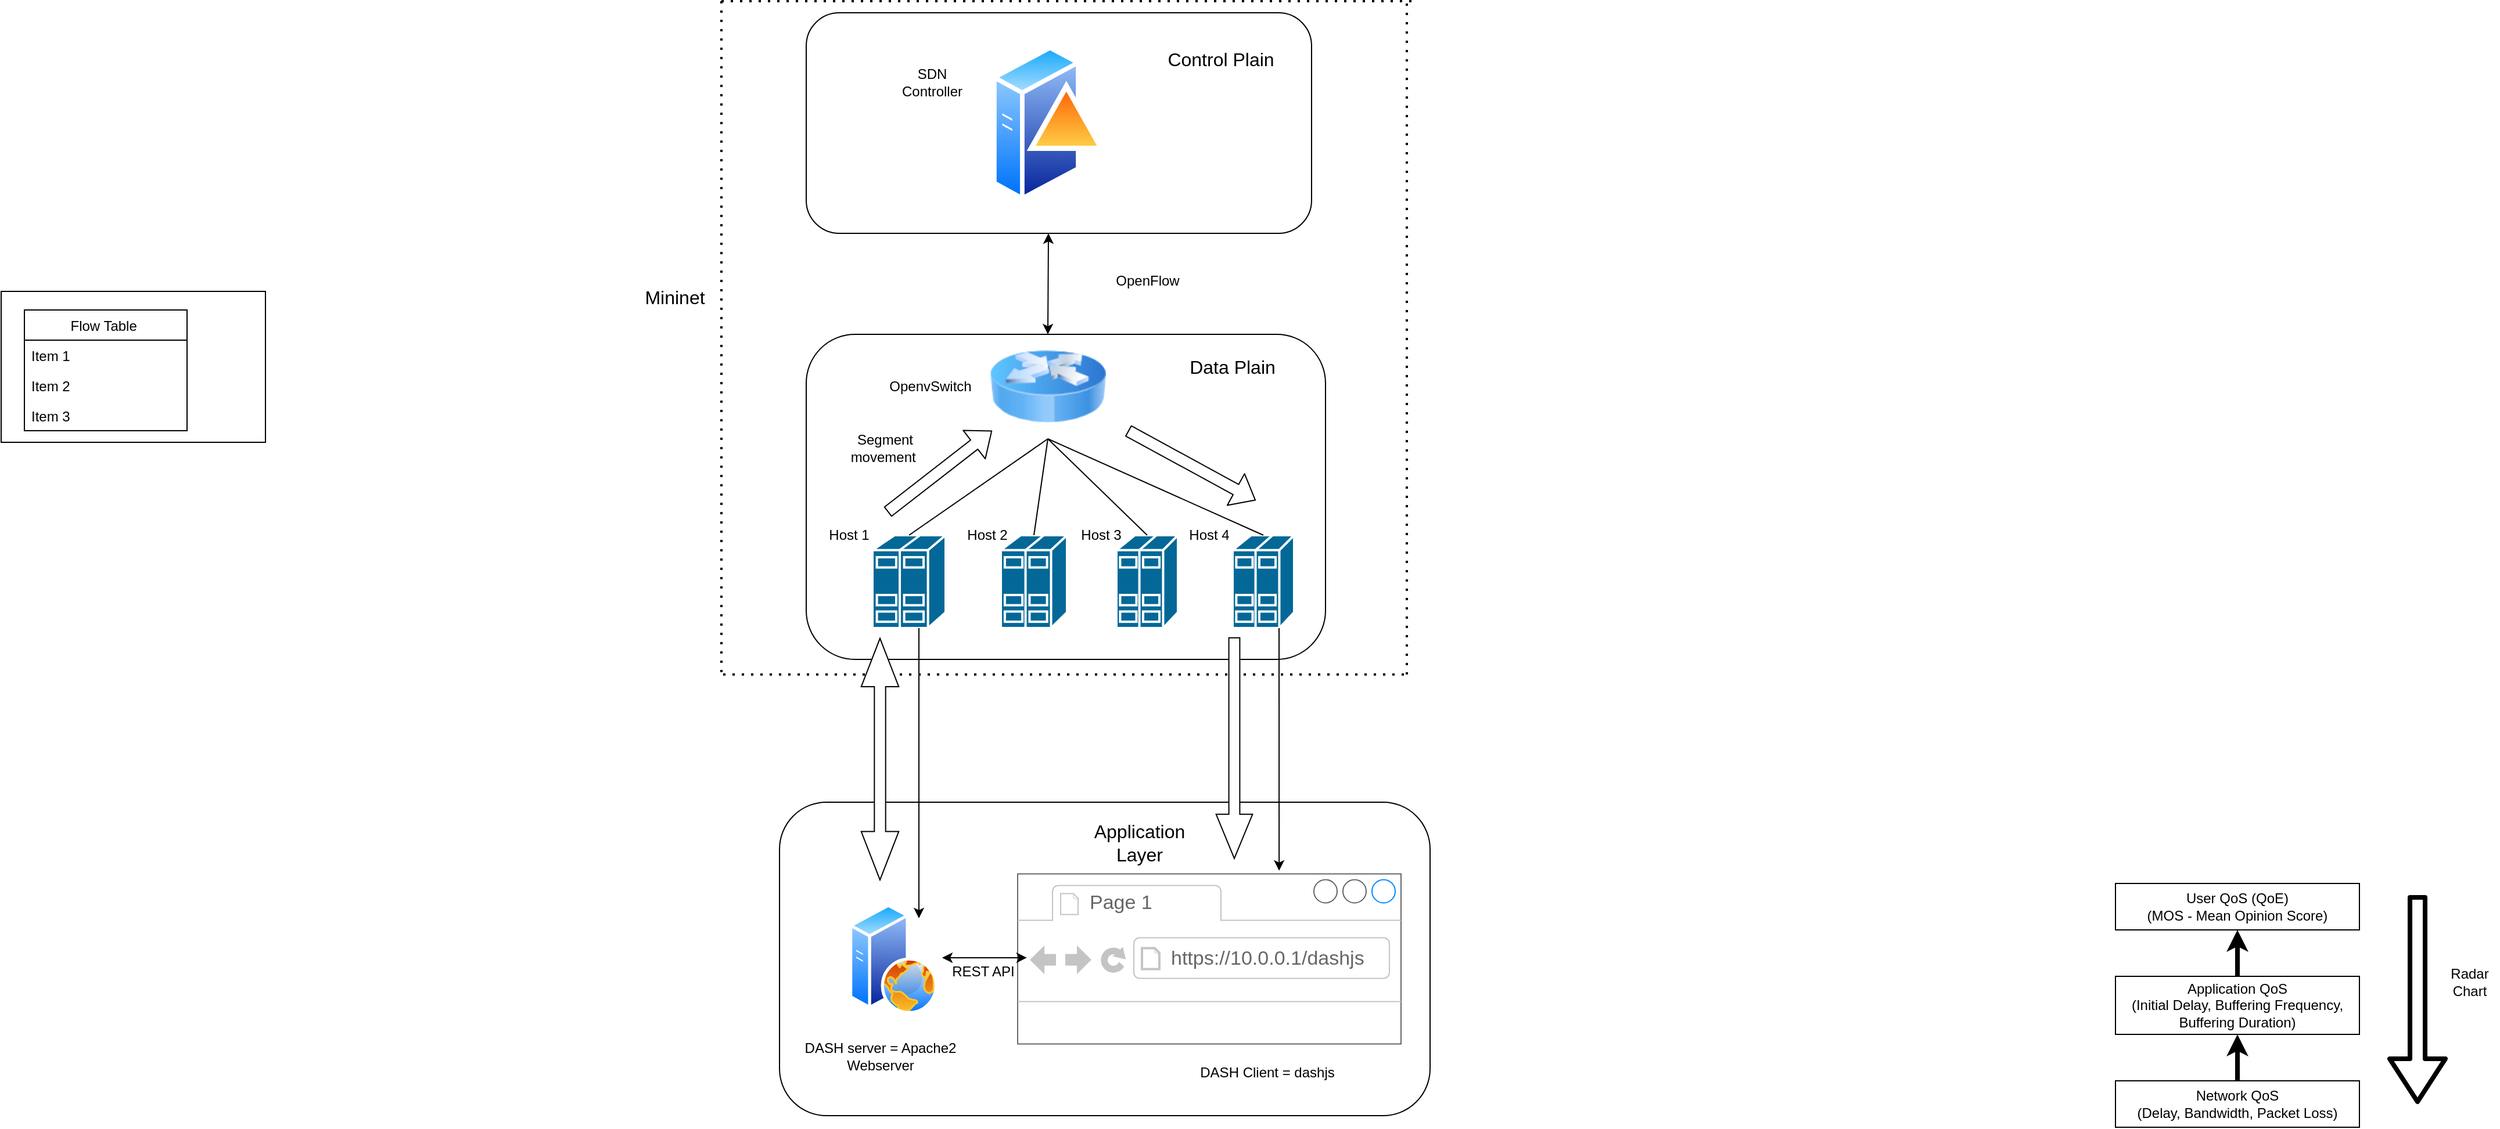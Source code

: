 <mxfile version="14.6.13" type="github">
  <diagram id="J62VowWL7jAZoyvOlwZC" name="Page-1">
    <mxGraphModel dx="2272" dy="794" grid="1" gridSize="10" guides="1" tooltips="1" connect="1" arrows="1" fold="1" page="1" pageScale="1" pageWidth="850" pageHeight="1100" math="0" shadow="0">
      <root>
        <mxCell id="0" />
        <mxCell id="1" parent="0" />
        <mxCell id="Rc9hNawXG7srM5Kod6fI-3" value="" style="rounded=1;whiteSpace=wrap;html=1;movable=1;resizable=1;rotatable=1;deletable=1;editable=1;connectable=1;" vertex="1" parent="1">
          <mxGeometry x="-30" y="710" width="560" height="270" as="geometry" />
        </mxCell>
        <mxCell id="_3_Tq_P-B7PArioMOfRt-22" value="" style="rounded=1;whiteSpace=wrap;html=1;" parent="1" vertex="1">
          <mxGeometry x="-7" y="30" width="435" height="190" as="geometry" />
        </mxCell>
        <mxCell id="_3_Tq_P-B7PArioMOfRt-19" value="" style="rounded=1;whiteSpace=wrap;html=1;" parent="1" vertex="1">
          <mxGeometry x="-7" y="307" width="447" height="280" as="geometry" />
        </mxCell>
        <mxCell id="_3_Tq_P-B7PArioMOfRt-18" value="" style="whiteSpace=wrap;html=1;aspect=fixed;" parent="1" vertex="1">
          <mxGeometry x="-700" y="270" width="227.5" height="130" as="geometry" />
        </mxCell>
        <mxCell id="_3_Tq_P-B7PArioMOfRt-2" value="" style="image;html=1;image=img/lib/clip_art/networking/Router_Icon_128x128.png" parent="1" vertex="1">
          <mxGeometry x="151" y="307" width="100" height="90" as="geometry" />
        </mxCell>
        <mxCell id="_3_Tq_P-B7PArioMOfRt-3" value="" style="aspect=fixed;perimeter=ellipsePerimeter;html=1;align=center;shadow=0;dashed=0;spacingTop=3;image;image=img/lib/active_directory/domain_controller.svg;" parent="1" vertex="1">
          <mxGeometry x="153" y="55" width="98" height="140" as="geometry" />
        </mxCell>
        <mxCell id="_3_Tq_P-B7PArioMOfRt-5" value="" style="shape=mxgraph.cisco.servers.standard_host;html=1;pointerEvents=1;dashed=0;fillColor=#036897;strokeColor=#ffffff;strokeWidth=2;verticalLabelPosition=bottom;verticalAlign=top;align=center;outlineConnect=0;" parent="1" vertex="1">
          <mxGeometry x="50" y="480" width="63" height="80" as="geometry" />
        </mxCell>
        <mxCell id="_3_Tq_P-B7PArioMOfRt-6" value="" style="shape=mxgraph.cisco.servers.standard_host;html=1;pointerEvents=1;dashed=0;fillColor=#036897;strokeColor=#ffffff;strokeWidth=2;verticalLabelPosition=bottom;verticalAlign=top;align=center;outlineConnect=0;" parent="1" vertex="1">
          <mxGeometry x="160.5" y="480" width="57" height="80" as="geometry" />
        </mxCell>
        <mxCell id="_3_Tq_P-B7PArioMOfRt-7" value="" style="shape=mxgraph.cisco.servers.standard_host;html=1;pointerEvents=1;dashed=0;fillColor=#036897;strokeColor=#ffffff;strokeWidth=2;verticalLabelPosition=bottom;verticalAlign=top;align=center;outlineConnect=0;" parent="1" vertex="1">
          <mxGeometry x="260" y="480" width="53" height="80" as="geometry" />
        </mxCell>
        <mxCell id="_3_Tq_P-B7PArioMOfRt-8" value="" style="shape=mxgraph.cisco.servers.standard_host;html=1;pointerEvents=1;dashed=0;fillColor=#036897;strokeColor=#ffffff;strokeWidth=2;verticalLabelPosition=bottom;verticalAlign=top;align=center;outlineConnect=0;" parent="1" vertex="1">
          <mxGeometry x="360" y="480" width="53" height="80" as="geometry" />
        </mxCell>
        <mxCell id="_3_Tq_P-B7PArioMOfRt-10" value="" style="endArrow=none;html=1;exitX=0.5;exitY=0;exitDx=0;exitDy=0;exitPerimeter=0;entryX=0.5;entryY=1;entryDx=0;entryDy=0;" parent="1" source="_3_Tq_P-B7PArioMOfRt-5" target="_3_Tq_P-B7PArioMOfRt-2" edge="1">
          <mxGeometry width="50" height="50" relative="1" as="geometry">
            <mxPoint x="209.5" y="510" as="sourcePoint" />
            <mxPoint x="209.5" y="400" as="targetPoint" />
          </mxGeometry>
        </mxCell>
        <mxCell id="_3_Tq_P-B7PArioMOfRt-11" value="" style="endArrow=none;html=1;exitX=0.5;exitY=0;exitDx=0;exitDy=0;exitPerimeter=0;entryX=0.5;entryY=1;entryDx=0;entryDy=0;" parent="1" source="_3_Tq_P-B7PArioMOfRt-6" target="_3_Tq_P-B7PArioMOfRt-2" edge="1">
          <mxGeometry width="50" height="50" relative="1" as="geometry">
            <mxPoint x="121.5" y="490" as="sourcePoint" />
            <mxPoint x="220" y="410" as="targetPoint" />
          </mxGeometry>
        </mxCell>
        <mxCell id="_3_Tq_P-B7PArioMOfRt-12" value="" style="endArrow=none;html=1;exitX=0.5;exitY=0;exitDx=0;exitDy=0;exitPerimeter=0;entryX=0.5;entryY=1;entryDx=0;entryDy=0;" parent="1" source="_3_Tq_P-B7PArioMOfRt-7" target="_3_Tq_P-B7PArioMOfRt-2" edge="1">
          <mxGeometry width="50" height="50" relative="1" as="geometry">
            <mxPoint x="131.5" y="500" as="sourcePoint" />
            <mxPoint x="230" y="420" as="targetPoint" />
          </mxGeometry>
        </mxCell>
        <mxCell id="_3_Tq_P-B7PArioMOfRt-13" value="" style="endArrow=none;html=1;exitX=0.5;exitY=0;exitDx=0;exitDy=0;exitPerimeter=0;entryX=0.5;entryY=1;entryDx=0;entryDy=0;" parent="1" source="_3_Tq_P-B7PArioMOfRt-8" target="_3_Tq_P-B7PArioMOfRt-2" edge="1">
          <mxGeometry width="50" height="50" relative="1" as="geometry">
            <mxPoint x="271.5" y="490" as="sourcePoint" />
            <mxPoint x="220" y="410" as="targetPoint" />
          </mxGeometry>
        </mxCell>
        <mxCell id="_3_Tq_P-B7PArioMOfRt-14" value="Flow Table " style="swimlane;fontStyle=0;childLayout=stackLayout;horizontal=1;startSize=26;horizontalStack=0;resizeParent=1;resizeParentMax=0;resizeLast=0;collapsible=1;marginBottom=0;" parent="1" vertex="1">
          <mxGeometry x="-680" y="286" width="140" height="104" as="geometry" />
        </mxCell>
        <mxCell id="_3_Tq_P-B7PArioMOfRt-15" value="Item 1" style="text;strokeColor=none;fillColor=none;align=left;verticalAlign=top;spacingLeft=4;spacingRight=4;overflow=hidden;rotatable=0;points=[[0,0.5],[1,0.5]];portConstraint=eastwest;" parent="_3_Tq_P-B7PArioMOfRt-14" vertex="1">
          <mxGeometry y="26" width="140" height="26" as="geometry" />
        </mxCell>
        <mxCell id="_3_Tq_P-B7PArioMOfRt-16" value="Item 2" style="text;strokeColor=none;fillColor=none;align=left;verticalAlign=top;spacingLeft=4;spacingRight=4;overflow=hidden;rotatable=0;points=[[0,0.5],[1,0.5]];portConstraint=eastwest;" parent="_3_Tq_P-B7PArioMOfRt-14" vertex="1">
          <mxGeometry y="52" width="140" height="26" as="geometry" />
        </mxCell>
        <mxCell id="_3_Tq_P-B7PArioMOfRt-17" value="Item 3" style="text;strokeColor=none;fillColor=none;align=left;verticalAlign=top;spacingLeft=4;spacingRight=4;overflow=hidden;rotatable=0;points=[[0,0.5],[1,0.5]];portConstraint=eastwest;" parent="_3_Tq_P-B7PArioMOfRt-14" vertex="1">
          <mxGeometry y="78" width="140" height="26" as="geometry" />
        </mxCell>
        <mxCell id="_3_Tq_P-B7PArioMOfRt-20" value="&lt;font style=&quot;font-size: 16px&quot;&gt;Data Plain&lt;/font&gt;" style="text;html=1;strokeColor=none;fillColor=none;align=center;verticalAlign=middle;whiteSpace=wrap;rounded=0;" parent="1" vertex="1">
          <mxGeometry x="320" y="320" width="80" height="30" as="geometry" />
        </mxCell>
        <mxCell id="_3_Tq_P-B7PArioMOfRt-23" value="&lt;font style=&quot;font-size: 16px&quot;&gt;Control Plain&lt;/font&gt;" style="text;html=1;strokeColor=none;fillColor=none;align=center;verticalAlign=middle;whiteSpace=wrap;rounded=0;" parent="1" vertex="1">
          <mxGeometry x="300" y="60" width="100" height="20" as="geometry" />
        </mxCell>
        <mxCell id="_3_Tq_P-B7PArioMOfRt-24" value="SDN Controller" style="text;html=1;strokeColor=none;fillColor=none;align=center;verticalAlign=middle;whiteSpace=wrap;rounded=0;" parent="1" vertex="1">
          <mxGeometry x="61.5" y="70" width="78.5" height="40" as="geometry" />
        </mxCell>
        <mxCell id="_3_Tq_P-B7PArioMOfRt-25" value="OpenvSwitch" style="text;html=1;strokeColor=none;fillColor=none;align=center;verticalAlign=middle;whiteSpace=wrap;rounded=0;" parent="1" vertex="1">
          <mxGeometry x="60" y="327" width="80" height="50" as="geometry" />
        </mxCell>
        <mxCell id="_3_Tq_P-B7PArioMOfRt-26" value="Host 1" style="text;html=1;strokeColor=none;fillColor=none;align=center;verticalAlign=middle;whiteSpace=wrap;rounded=0;" parent="1" vertex="1">
          <mxGeometry x="10" y="470" width="40" height="20" as="geometry" />
        </mxCell>
        <mxCell id="_3_Tq_P-B7PArioMOfRt-27" value="Host 2" style="text;html=1;strokeColor=none;fillColor=none;align=center;verticalAlign=middle;whiteSpace=wrap;rounded=0;" parent="1" vertex="1">
          <mxGeometry x="129" y="470" width="40" height="20" as="geometry" />
        </mxCell>
        <mxCell id="_3_Tq_P-B7PArioMOfRt-28" value="Host 3" style="text;html=1;strokeColor=none;fillColor=none;align=center;verticalAlign=middle;whiteSpace=wrap;rounded=0;" parent="1" vertex="1">
          <mxGeometry x="226.5" y="470" width="40" height="20" as="geometry" />
        </mxCell>
        <mxCell id="_3_Tq_P-B7PArioMOfRt-29" value="Host 4" style="text;html=1;strokeColor=none;fillColor=none;align=center;verticalAlign=middle;whiteSpace=wrap;rounded=0;" parent="1" vertex="1">
          <mxGeometry x="320" y="470" width="40" height="20" as="geometry" />
        </mxCell>
        <mxCell id="_3_Tq_P-B7PArioMOfRt-35" value="OpenFlow" style="text;html=1;strokeColor=none;fillColor=none;align=center;verticalAlign=middle;whiteSpace=wrap;rounded=0;" parent="1" vertex="1">
          <mxGeometry x="226.5" y="236" width="120" height="50" as="geometry" />
        </mxCell>
        <mxCell id="_3_Tq_P-B7PArioMOfRt-43" value="User QoS (QoE)&lt;br&gt;(MOS - Mean Opinion Score)" style="rounded=0;whiteSpace=wrap;html=1;movable=1;resizable=1;rotatable=1;deletable=1;editable=1;connectable=1;" parent="1" vertex="1">
          <mxGeometry x="1120" y="780" width="210" height="40" as="geometry" />
        </mxCell>
        <mxCell id="_3_Tq_P-B7PArioMOfRt-47" value="" style="edgeStyle=orthogonalEdgeStyle;rounded=0;orthogonalLoop=1;jettySize=auto;html=1;strokeWidth=4;movable=1;resizable=1;rotatable=1;deletable=1;editable=1;connectable=1;" parent="1" source="_3_Tq_P-B7PArioMOfRt-44" target="_3_Tq_P-B7PArioMOfRt-43" edge="1">
          <mxGeometry relative="1" as="geometry" />
        </mxCell>
        <mxCell id="_3_Tq_P-B7PArioMOfRt-44" value="Application QoS&lt;br&gt;(Initial Delay, Buffering Frequency, Buffering Duration)" style="rounded=0;whiteSpace=wrap;html=1;movable=1;resizable=1;rotatable=1;deletable=1;editable=1;connectable=1;" parent="1" vertex="1">
          <mxGeometry x="1120" y="860" width="210" height="50" as="geometry" />
        </mxCell>
        <mxCell id="_3_Tq_P-B7PArioMOfRt-46" style="edgeStyle=orthogonalEdgeStyle;rounded=0;orthogonalLoop=1;jettySize=auto;html=1;exitX=0.5;exitY=0;exitDx=0;exitDy=0;entryX=0.5;entryY=1;entryDx=0;entryDy=0;strokeWidth=4;movable=1;resizable=1;rotatable=1;deletable=1;editable=1;connectable=1;" parent="1" source="_3_Tq_P-B7PArioMOfRt-45" target="_3_Tq_P-B7PArioMOfRt-44" edge="1">
          <mxGeometry relative="1" as="geometry" />
        </mxCell>
        <mxCell id="_3_Tq_P-B7PArioMOfRt-45" value="Network QoS&lt;br&gt;(Delay, Bandwidth, Packet Loss)" style="rounded=0;whiteSpace=wrap;html=1;movable=1;resizable=1;rotatable=1;deletable=1;editable=1;connectable=1;" parent="1" vertex="1">
          <mxGeometry x="1120" y="950" width="210" height="40" as="geometry" />
        </mxCell>
        <mxCell id="_3_Tq_P-B7PArioMOfRt-48" value="" style="shape=flexArrow;endArrow=classic;html=1;strokeWidth=4;endWidth=31;endSize=11;movable=1;resizable=1;rotatable=1;deletable=1;editable=1;connectable=1;" parent="1" edge="1">
          <mxGeometry width="50" height="50" relative="1" as="geometry">
            <mxPoint x="1380" y="790" as="sourcePoint" />
            <mxPoint x="1380" y="970" as="targetPoint" />
            <Array as="points" />
          </mxGeometry>
        </mxCell>
        <mxCell id="_3_Tq_P-B7PArioMOfRt-49" value="Radar Chart" style="text;html=1;strokeColor=none;fillColor=none;align=center;verticalAlign=middle;whiteSpace=wrap;rounded=0;movable=1;resizable=1;rotatable=1;deletable=1;editable=1;connectable=1;" parent="1" vertex="1">
          <mxGeometry x="1400" y="850" width="50" height="30" as="geometry" />
        </mxCell>
        <mxCell id="Rc9hNawXG7srM5Kod6fI-4" value="&lt;font style=&quot;font-size: 16px&quot;&gt;Application Layer&lt;/font&gt;" style="text;html=1;strokeColor=none;fillColor=none;align=center;verticalAlign=middle;whiteSpace=wrap;rounded=0;movable=1;resizable=1;rotatable=1;deletable=1;editable=1;connectable=1;" vertex="1" parent="1">
          <mxGeometry x="230" y="735" width="100" height="20" as="geometry" />
        </mxCell>
        <mxCell id="Rc9hNawXG7srM5Kod6fI-9" value="" style="endArrow=none;dashed=1;html=1;dashPattern=1 3;strokeWidth=2;" edge="1" parent="1">
          <mxGeometry width="50" height="50" relative="1" as="geometry">
            <mxPoint x="-78.5" y="600" as="sourcePoint" />
            <mxPoint x="511.5" y="600" as="targetPoint" />
          </mxGeometry>
        </mxCell>
        <mxCell id="Rc9hNawXG7srM5Kod6fI-10" value="" style="endArrow=none;dashed=1;html=1;dashPattern=1 3;strokeWidth=2;" edge="1" parent="1">
          <mxGeometry width="50" height="50" relative="1" as="geometry">
            <mxPoint x="-78.5" y="600" as="sourcePoint" />
            <mxPoint x="511.5" y="600" as="targetPoint" />
          </mxGeometry>
        </mxCell>
        <mxCell id="Rc9hNawXG7srM5Kod6fI-13" value="&lt;font style=&quot;font-size: 16px&quot;&gt;Mininet&lt;/font&gt;" style="text;html=1;strokeColor=none;fillColor=none;align=center;verticalAlign=middle;whiteSpace=wrap;rounded=0;" vertex="1" parent="1">
          <mxGeometry x="-150" y="260" width="60" height="30" as="geometry" />
        </mxCell>
        <mxCell id="Rc9hNawXG7srM5Kod6fI-14" value="" style="endArrow=none;dashed=1;html=1;dashPattern=1 3;strokeWidth=2;" edge="1" parent="1">
          <mxGeometry width="50" height="50" relative="1" as="geometry">
            <mxPoint x="-80" y="20" as="sourcePoint" />
            <mxPoint x="-80" y="600" as="targetPoint" />
          </mxGeometry>
        </mxCell>
        <mxCell id="Rc9hNawXG7srM5Kod6fI-15" value="" style="endArrow=none;dashed=1;html=1;dashPattern=1 3;strokeWidth=2;" edge="1" parent="1">
          <mxGeometry width="50" height="50" relative="1" as="geometry">
            <mxPoint x="-80" y="20" as="sourcePoint" />
            <mxPoint x="520" y="20" as="targetPoint" />
          </mxGeometry>
        </mxCell>
        <mxCell id="Rc9hNawXG7srM5Kod6fI-16" value="" style="endArrow=none;dashed=1;html=1;dashPattern=1 3;strokeWidth=2;" edge="1" parent="1">
          <mxGeometry width="50" height="50" relative="1" as="geometry">
            <mxPoint x="510" y="600" as="sourcePoint" />
            <mxPoint x="510" y="20" as="targetPoint" />
          </mxGeometry>
        </mxCell>
        <mxCell id="Rc9hNawXG7srM5Kod6fI-17" value="" style="aspect=fixed;perimeter=ellipsePerimeter;html=1;align=center;shadow=0;dashed=0;spacingTop=3;image;image=img/lib/active_directory/web_server.svg;movable=1;resizable=1;rotatable=1;deletable=1;editable=1;connectable=1;" vertex="1" parent="1">
          <mxGeometry x="30" y="797.5" width="76" height="95" as="geometry" />
        </mxCell>
        <mxCell id="Rc9hNawXG7srM5Kod6fI-18" value="" style="strokeWidth=1;shadow=0;dashed=0;align=center;html=1;shape=mxgraph.mockup.containers.browserWindow;rSize=0;strokeColor=#666666;strokeColor2=#008cff;strokeColor3=#c4c4c4;mainText=,;recursiveResize=0;movable=1;resizable=1;rotatable=1;deletable=1;editable=1;connectable=1;" vertex="1" parent="1">
          <mxGeometry x="175" y="771.75" width="330" height="146.5" as="geometry" />
        </mxCell>
        <mxCell id="Rc9hNawXG7srM5Kod6fI-19" value="Page 1" style="strokeWidth=1;shadow=0;dashed=0;align=center;html=1;shape=mxgraph.mockup.containers.anchor;fontSize=17;fontColor=#666666;align=left;movable=1;resizable=1;rotatable=1;deletable=1;editable=1;connectable=1;" vertex="1" parent="Rc9hNawXG7srM5Kod6fI-18">
          <mxGeometry x="60" y="12" width="110" height="26" as="geometry" />
        </mxCell>
        <mxCell id="Rc9hNawXG7srM5Kod6fI-20" value="https://10.0.0.1/dashjs" style="strokeWidth=1;shadow=0;dashed=0;align=center;html=1;shape=mxgraph.mockup.containers.anchor;rSize=0;fontSize=17;fontColor=#666666;align=left;movable=1;resizable=1;rotatable=1;deletable=1;editable=1;connectable=1;" vertex="1" parent="Rc9hNawXG7srM5Kod6fI-18">
          <mxGeometry x="130" y="60" width="250" height="26" as="geometry" />
        </mxCell>
        <mxCell id="Rc9hNawXG7srM5Kod6fI-24" value="" style="endArrow=classic;startArrow=classic;html=1;entryX=0.024;entryY=0.493;entryDx=0;entryDy=0;entryPerimeter=0;movable=1;resizable=1;rotatable=1;deletable=1;editable=1;connectable=1;" edge="1" parent="1" target="Rc9hNawXG7srM5Kod6fI-18">
          <mxGeometry width="50" height="50" relative="1" as="geometry">
            <mxPoint x="110" y="844" as="sourcePoint" />
            <mxPoint x="170" y="820" as="targetPoint" />
          </mxGeometry>
        </mxCell>
        <mxCell id="Rc9hNawXG7srM5Kod6fI-25" value="REST API" style="text;html=1;strokeColor=none;fillColor=none;align=center;verticalAlign=middle;whiteSpace=wrap;rounded=0;movable=1;resizable=1;rotatable=1;deletable=1;editable=1;connectable=1;" vertex="1" parent="1">
          <mxGeometry x="113" y="832" width="65" height="48" as="geometry" />
        </mxCell>
        <mxCell id="Rc9hNawXG7srM5Kod6fI-32" value="DASH server = Apache2 Webserver" style="text;html=1;strokeColor=none;fillColor=none;align=center;verticalAlign=middle;whiteSpace=wrap;rounded=0;movable=1;resizable=1;rotatable=1;deletable=1;editable=1;connectable=1;" vertex="1" parent="1">
          <mxGeometry x="-15" y="900" width="144" height="58" as="geometry" />
        </mxCell>
        <mxCell id="Rc9hNawXG7srM5Kod6fI-33" value="DASH Client = dashjs" style="text;html=1;strokeColor=none;fillColor=none;align=center;verticalAlign=middle;whiteSpace=wrap;rounded=0;movable=1;resizable=1;rotatable=1;deletable=1;editable=1;connectable=1;" vertex="1" parent="1">
          <mxGeometry x="330" y="928" width="120" height="30" as="geometry" />
        </mxCell>
        <mxCell id="Rc9hNawXG7srM5Kod6fI-34" value="" style="shape=singleArrow;whiteSpace=wrap;html=1;rotation=90;" vertex="1" parent="1">
          <mxGeometry x="266.5" y="647.71" width="190" height="31.34" as="geometry" />
        </mxCell>
        <mxCell id="Rc9hNawXG7srM5Kod6fI-37" value="" style="shape=doubleArrow;whiteSpace=wrap;html=1;rotation=-90;" vertex="1" parent="1">
          <mxGeometry x="-47.5" y="656.76" width="208" height="32.29" as="geometry" />
        </mxCell>
        <mxCell id="Rc9hNawXG7srM5Kod6fI-38" value="" style="endArrow=classic;startArrow=classic;html=1;exitX=0.5;exitY=0;exitDx=0;exitDy=0;" edge="1" parent="1" source="_3_Tq_P-B7PArioMOfRt-2">
          <mxGeometry width="50" height="50" relative="1" as="geometry">
            <mxPoint x="201.5" y="280" as="sourcePoint" />
            <mxPoint x="201.5" y="220" as="targetPoint" />
          </mxGeometry>
        </mxCell>
        <mxCell id="Rc9hNawXG7srM5Kod6fI-41" value="" style="shape=flexArrow;endArrow=classic;html=1;" edge="1" parent="1">
          <mxGeometry width="50" height="50" relative="1" as="geometry">
            <mxPoint x="63" y="460" as="sourcePoint" />
            <mxPoint x="153" y="390" as="targetPoint" />
          </mxGeometry>
        </mxCell>
        <mxCell id="Rc9hNawXG7srM5Kod6fI-42" value="" style="shape=flexArrow;endArrow=classic;html=1;" edge="1" parent="1">
          <mxGeometry width="50" height="50" relative="1" as="geometry">
            <mxPoint x="270" y="390" as="sourcePoint" />
            <mxPoint x="380" y="450" as="targetPoint" />
          </mxGeometry>
        </mxCell>
        <mxCell id="Rc9hNawXG7srM5Kod6fI-43" value="" style="endArrow=classic;html=1;" edge="1" parent="1">
          <mxGeometry width="50" height="50" relative="1" as="geometry">
            <mxPoint x="90" y="560" as="sourcePoint" />
            <mxPoint x="90" y="810" as="targetPoint" />
          </mxGeometry>
        </mxCell>
        <mxCell id="Rc9hNawXG7srM5Kod6fI-44" value="" style="endArrow=classic;html=1;entryX=0.682;entryY=-0.019;entryDx=0;entryDy=0;entryPerimeter=0;" edge="1" parent="1" target="Rc9hNawXG7srM5Kod6fI-18">
          <mxGeometry width="50" height="50" relative="1" as="geometry">
            <mxPoint x="400" y="560" as="sourcePoint" />
            <mxPoint x="400" y="680" as="targetPoint" />
          </mxGeometry>
        </mxCell>
        <mxCell id="Rc9hNawXG7srM5Kod6fI-45" value="Segment movement&amp;nbsp;" style="text;html=1;strokeColor=none;fillColor=none;align=center;verticalAlign=middle;whiteSpace=wrap;rounded=0;" vertex="1" parent="1">
          <mxGeometry x="22" y="390" width="78" height="30" as="geometry" />
        </mxCell>
      </root>
    </mxGraphModel>
  </diagram>
</mxfile>
